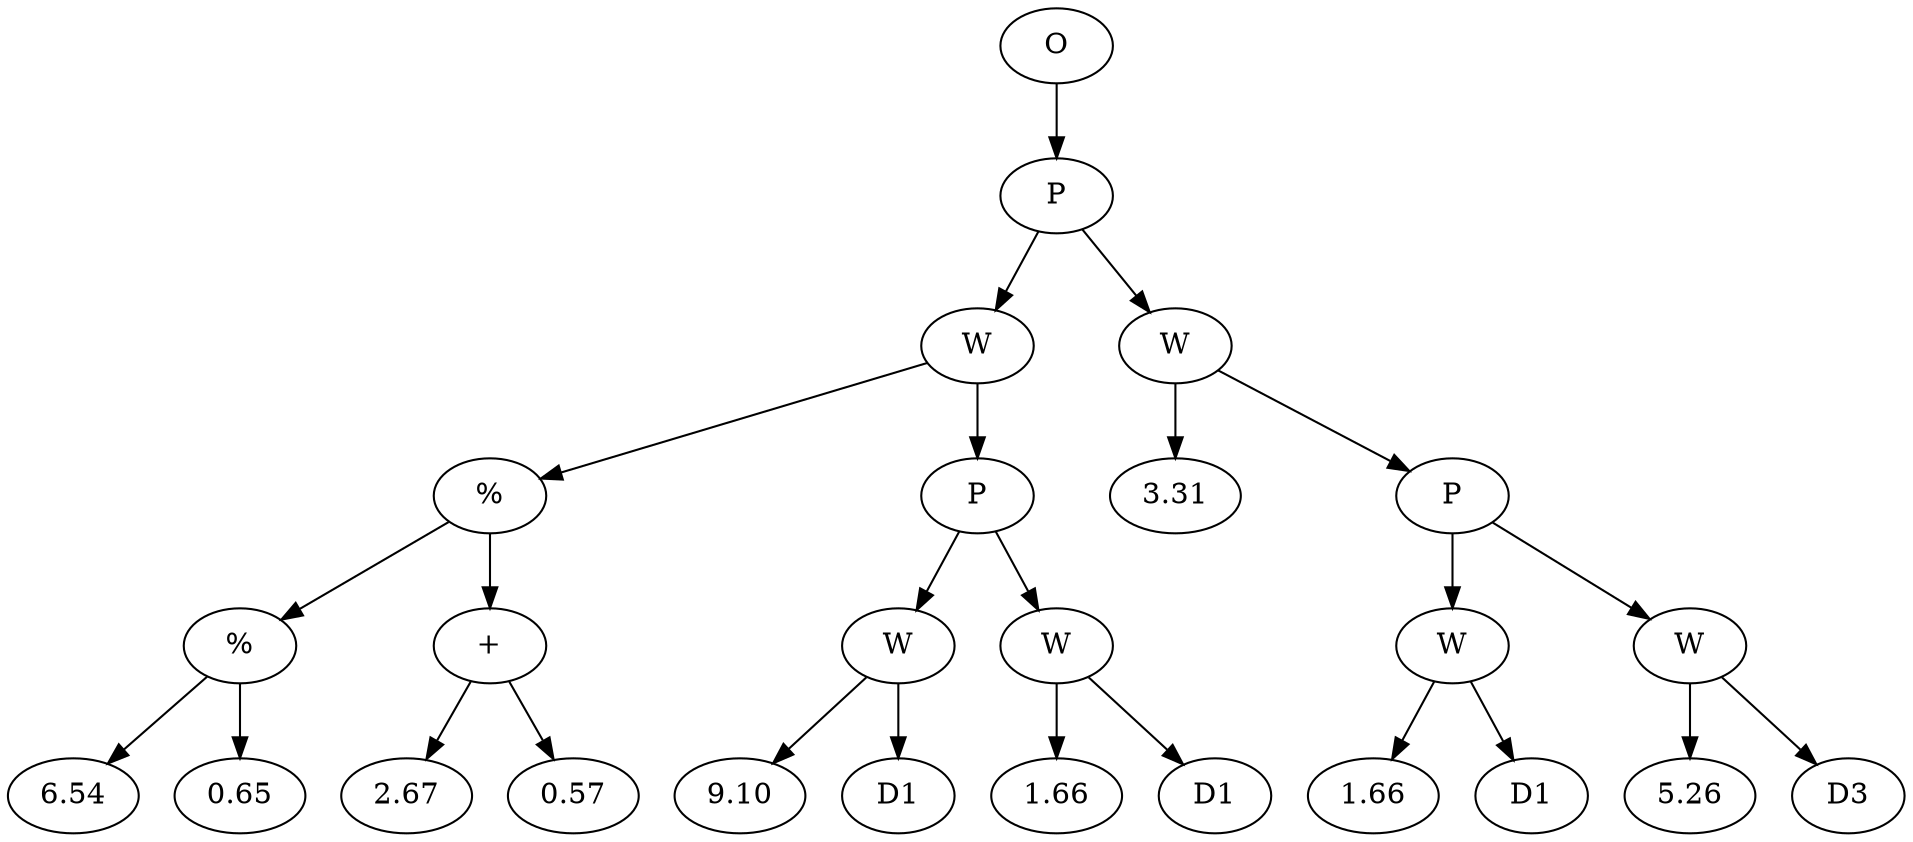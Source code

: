 // Tree
digraph {
	1013014 [label=O]
	1013015 [label=P]
	1013014 -> 1013015
	1013016 [label=W]
	1013015 -> 1013016
	1013017 [label="%"]
	1013016 -> 1013017
	1013018 [label="%"]
	1013017 -> 1013018
	1013019 [label=6.54]
	1013018 -> 1013019
	1013020 [label=0.65]
	1013018 -> 1013020
	1013021 [label="+"]
	1013017 -> 1013021
	1013022 [label=2.67]
	1013021 -> 1013022
	1013023 [label=0.57]
	1013021 -> 1013023
	1013024 [label=P]
	1013016 -> 1013024
	1013025 [label=W]
	1013024 -> 1013025
	1013026 [label=9.10]
	1013025 -> 1013026
	1013027 [label=D1]
	1013025 -> 1013027
	1013028 [label=W]
	1013024 -> 1013028
	1013029 [label=1.66]
	1013028 -> 1013029
	1013030 [label=D1]
	1013028 -> 1013030
	1013031 [label=W]
	1013015 -> 1013031
	1013032 [label=3.31]
	1013031 -> 1013032
	1013033 [label=P]
	1013031 -> 1013033
	1013034 [label=W]
	1013033 -> 1013034
	1013035 [label=1.66]
	1013034 -> 1013035
	1013036 [label=D1]
	1013034 -> 1013036
	1013037 [label=W]
	1013033 -> 1013037
	1013038 [label=5.26]
	1013037 -> 1013038
	1013039 [label=D3]
	1013037 -> 1013039
}
